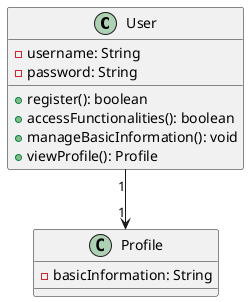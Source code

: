@startuml
class User {
    - username: String
    - password: String
    + register(): boolean
    + accessFunctionalities(): boolean
    + manageBasicInformation(): void
    + viewProfile(): Profile
}

class Profile {
    - basicInformation: String
}
User "1" --> "1" Profile
@enduml